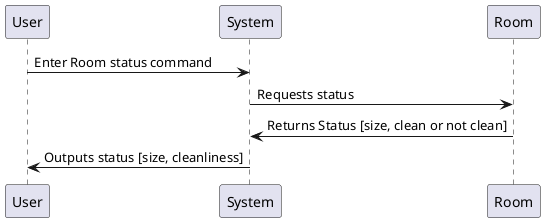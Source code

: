 @startuml

User ->  System: Enter Room status command 
System -> Room: Requests status
Room -> System: Returns Status [size, clean or not clean]
System -> User: Outputs status [size, cleanliness]

@enduml